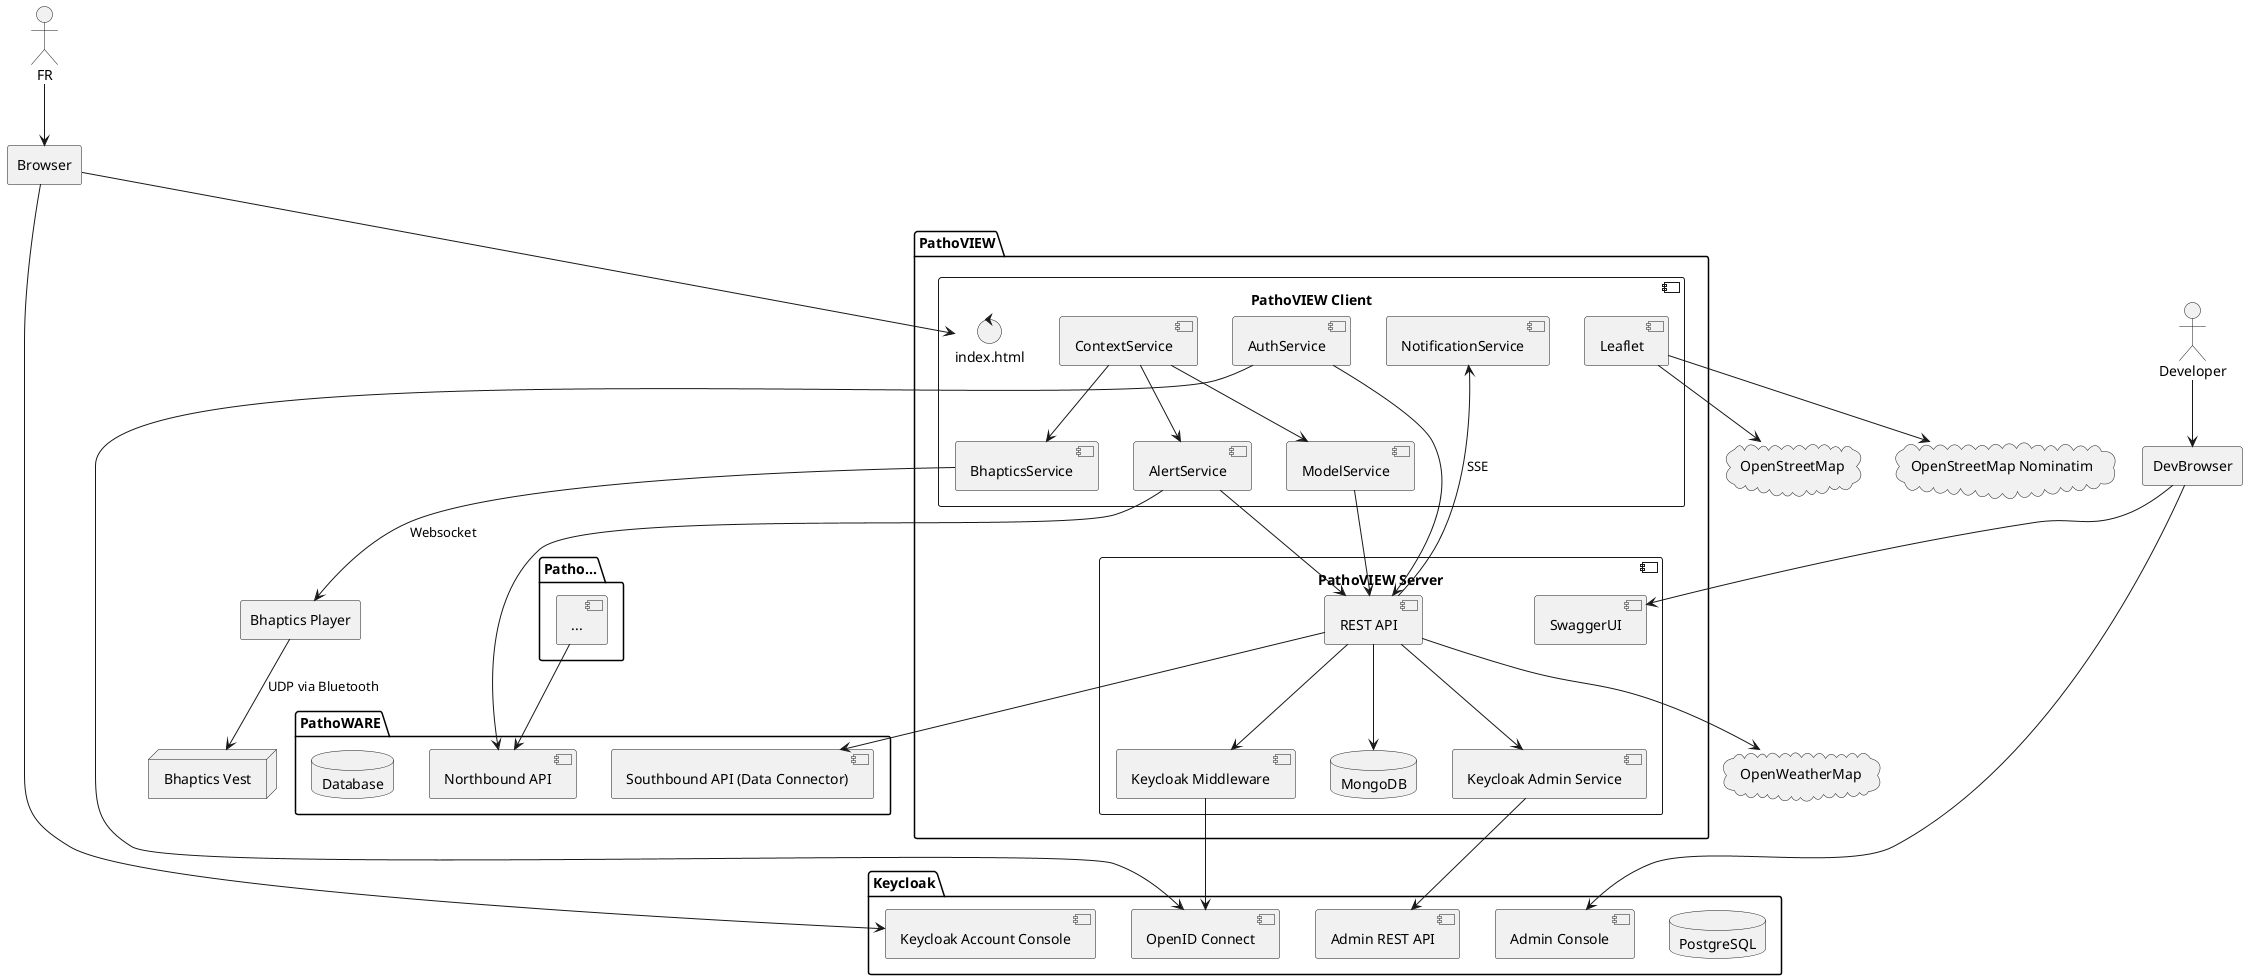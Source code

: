 @startuml
'https://plantuml.com/deployment-diagram

actor "FR"
actor "Developer"
agent "Browser"
agent "DevBrowser"
cloud "OpenWeatherMap"
cloud "OpenStreetMap"
cloud "OpenStreetMap Nominatim"
agent "Bhaptics Player"
node "Bhaptics Vest"

package "PathoVIEW" {
    component "PathoVIEW Server" {
        database "MongoDB"
        component "REST API"
        component "Keycloak Admin Service"
        component "Keycloak Middleware"
        component "SwaggerUI"
    }
    component "PathoVIEW Client" {
        component "AuthService"
        component "ModelService"
        component "AlertService"
        component "NotificationService"
        component "ContextService"
        component "Leaflet"
        component "BhapticsService"
        control "index.html"
    }
}

package "Keycloak" {
    database "PostgreSQL"
    component "Admin REST API"
    component "Admin Console"
    component "Keycloak Account Console"
    component "OpenID Connect"
}

package "PathoWARE" {
    component "Northbound API"
    component "Southbound API (Data Connector)"
    database "Database"
}

package "Patho..." {
    component "..."
}

"FR" --> "Browser"
"Browser" --> "index.html"
"Browser" --> "Keycloak Account Console"
"Developer" -->"DevBrowser"
"DevBrowser" --> "SwaggerUI"
"DevBrowser" --> "Admin Console"
"REST API" --> "Keycloak Middleware"
"REST API" --> "MongoDB"
"REST API" --> "Keycloak Admin Service"
"REST API" --> "Southbound API (Data Connector)"
"REST API" --> "OpenWeatherMap"
"Keycloak Admin Service" --> "Admin REST API"
"Keycloak Middleware" --> "OpenID Connect"
"AuthService" --> "OpenID Connect"
"AuthService" --> "REST API"
"Leaflet" --> "OpenStreetMap"
"Leaflet" --> "OpenStreetMap Nominatim"
"ModelService" --> "REST API"
"NotificationService" <-- "REST API" : "SSE"
"AlertService" --> "Northbound API"
"AlertService" --> "REST API"
"ContextService" --> "ModelService"
"ContextService" --> "AlertService"
"ContextService" --> "BhapticsService"
"BhapticsService" --> "Bhaptics Player" : Websocket
"Bhaptics Player" --> "Bhaptics Vest" : UDP via Bluetooth
"..." --> "Northbound API"
@enduml
